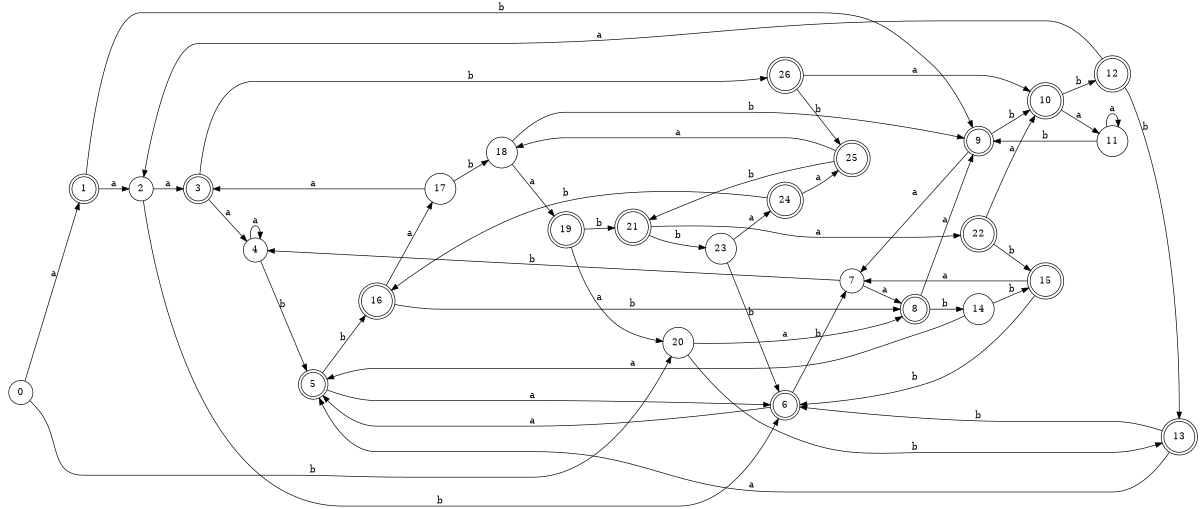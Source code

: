 digraph n22_9 {
__start0 [label="" shape="none"];

rankdir=LR;
size="8,5";

s0 [style="filled", color="black", fillcolor="white" shape="circle", label="0"];
s1 [style="rounded,filled", color="black", fillcolor="white" shape="doublecircle", label="1"];
s2 [style="filled", color="black", fillcolor="white" shape="circle", label="2"];
s3 [style="rounded,filled", color="black", fillcolor="white" shape="doublecircle", label="3"];
s4 [style="filled", color="black", fillcolor="white" shape="circle", label="4"];
s5 [style="rounded,filled", color="black", fillcolor="white" shape="doublecircle", label="5"];
s6 [style="rounded,filled", color="black", fillcolor="white" shape="doublecircle", label="6"];
s7 [style="filled", color="black", fillcolor="white" shape="circle", label="7"];
s8 [style="rounded,filled", color="black", fillcolor="white" shape="doublecircle", label="8"];
s9 [style="rounded,filled", color="black", fillcolor="white" shape="doublecircle", label="9"];
s10 [style="rounded,filled", color="black", fillcolor="white" shape="doublecircle", label="10"];
s11 [style="filled", color="black", fillcolor="white" shape="circle", label="11"];
s12 [style="rounded,filled", color="black", fillcolor="white" shape="doublecircle", label="12"];
s13 [style="rounded,filled", color="black", fillcolor="white" shape="doublecircle", label="13"];
s14 [style="filled", color="black", fillcolor="white" shape="circle", label="14"];
s15 [style="rounded,filled", color="black", fillcolor="white" shape="doublecircle", label="15"];
s16 [style="rounded,filled", color="black", fillcolor="white" shape="doublecircle", label="16"];
s17 [style="filled", color="black", fillcolor="white" shape="circle", label="17"];
s18 [style="filled", color="black", fillcolor="white" shape="circle", label="18"];
s19 [style="rounded,filled", color="black", fillcolor="white" shape="doublecircle", label="19"];
s20 [style="filled", color="black", fillcolor="white" shape="circle", label="20"];
s21 [style="rounded,filled", color="black", fillcolor="white" shape="doublecircle", label="21"];
s22 [style="rounded,filled", color="black", fillcolor="white" shape="doublecircle", label="22"];
s23 [style="filled", color="black", fillcolor="white" shape="circle", label="23"];
s24 [style="rounded,filled", color="black", fillcolor="white" shape="doublecircle", label="24"];
s25 [style="rounded,filled", color="black", fillcolor="white" shape="doublecircle", label="25"];
s26 [style="rounded,filled", color="black", fillcolor="white" shape="doublecircle", label="26"];
s0 -> s1 [label="a"];
s0 -> s20 [label="b"];
s1 -> s2 [label="a"];
s1 -> s9 [label="b"];
s2 -> s3 [label="a"];
s2 -> s6 [label="b"];
s3 -> s4 [label="a"];
s3 -> s26 [label="b"];
s4 -> s4 [label="a"];
s4 -> s5 [label="b"];
s5 -> s6 [label="a"];
s5 -> s16 [label="b"];
s6 -> s5 [label="a"];
s6 -> s7 [label="b"];
s7 -> s8 [label="a"];
s7 -> s4 [label="b"];
s8 -> s9 [label="a"];
s8 -> s14 [label="b"];
s9 -> s7 [label="a"];
s9 -> s10 [label="b"];
s10 -> s11 [label="a"];
s10 -> s12 [label="b"];
s11 -> s11 [label="a"];
s11 -> s9 [label="b"];
s12 -> s2 [label="a"];
s12 -> s13 [label="b"];
s13 -> s5 [label="a"];
s13 -> s6 [label="b"];
s14 -> s5 [label="a"];
s14 -> s15 [label="b"];
s15 -> s7 [label="a"];
s15 -> s6 [label="b"];
s16 -> s17 [label="a"];
s16 -> s8 [label="b"];
s17 -> s3 [label="a"];
s17 -> s18 [label="b"];
s18 -> s19 [label="a"];
s18 -> s9 [label="b"];
s19 -> s20 [label="a"];
s19 -> s21 [label="b"];
s20 -> s8 [label="a"];
s20 -> s13 [label="b"];
s21 -> s22 [label="a"];
s21 -> s23 [label="b"];
s22 -> s10 [label="a"];
s22 -> s15 [label="b"];
s23 -> s24 [label="a"];
s23 -> s6 [label="b"];
s24 -> s25 [label="a"];
s24 -> s16 [label="b"];
s25 -> s18 [label="a"];
s25 -> s21 [label="b"];
s26 -> s10 [label="a"];
s26 -> s25 [label="b"];

}